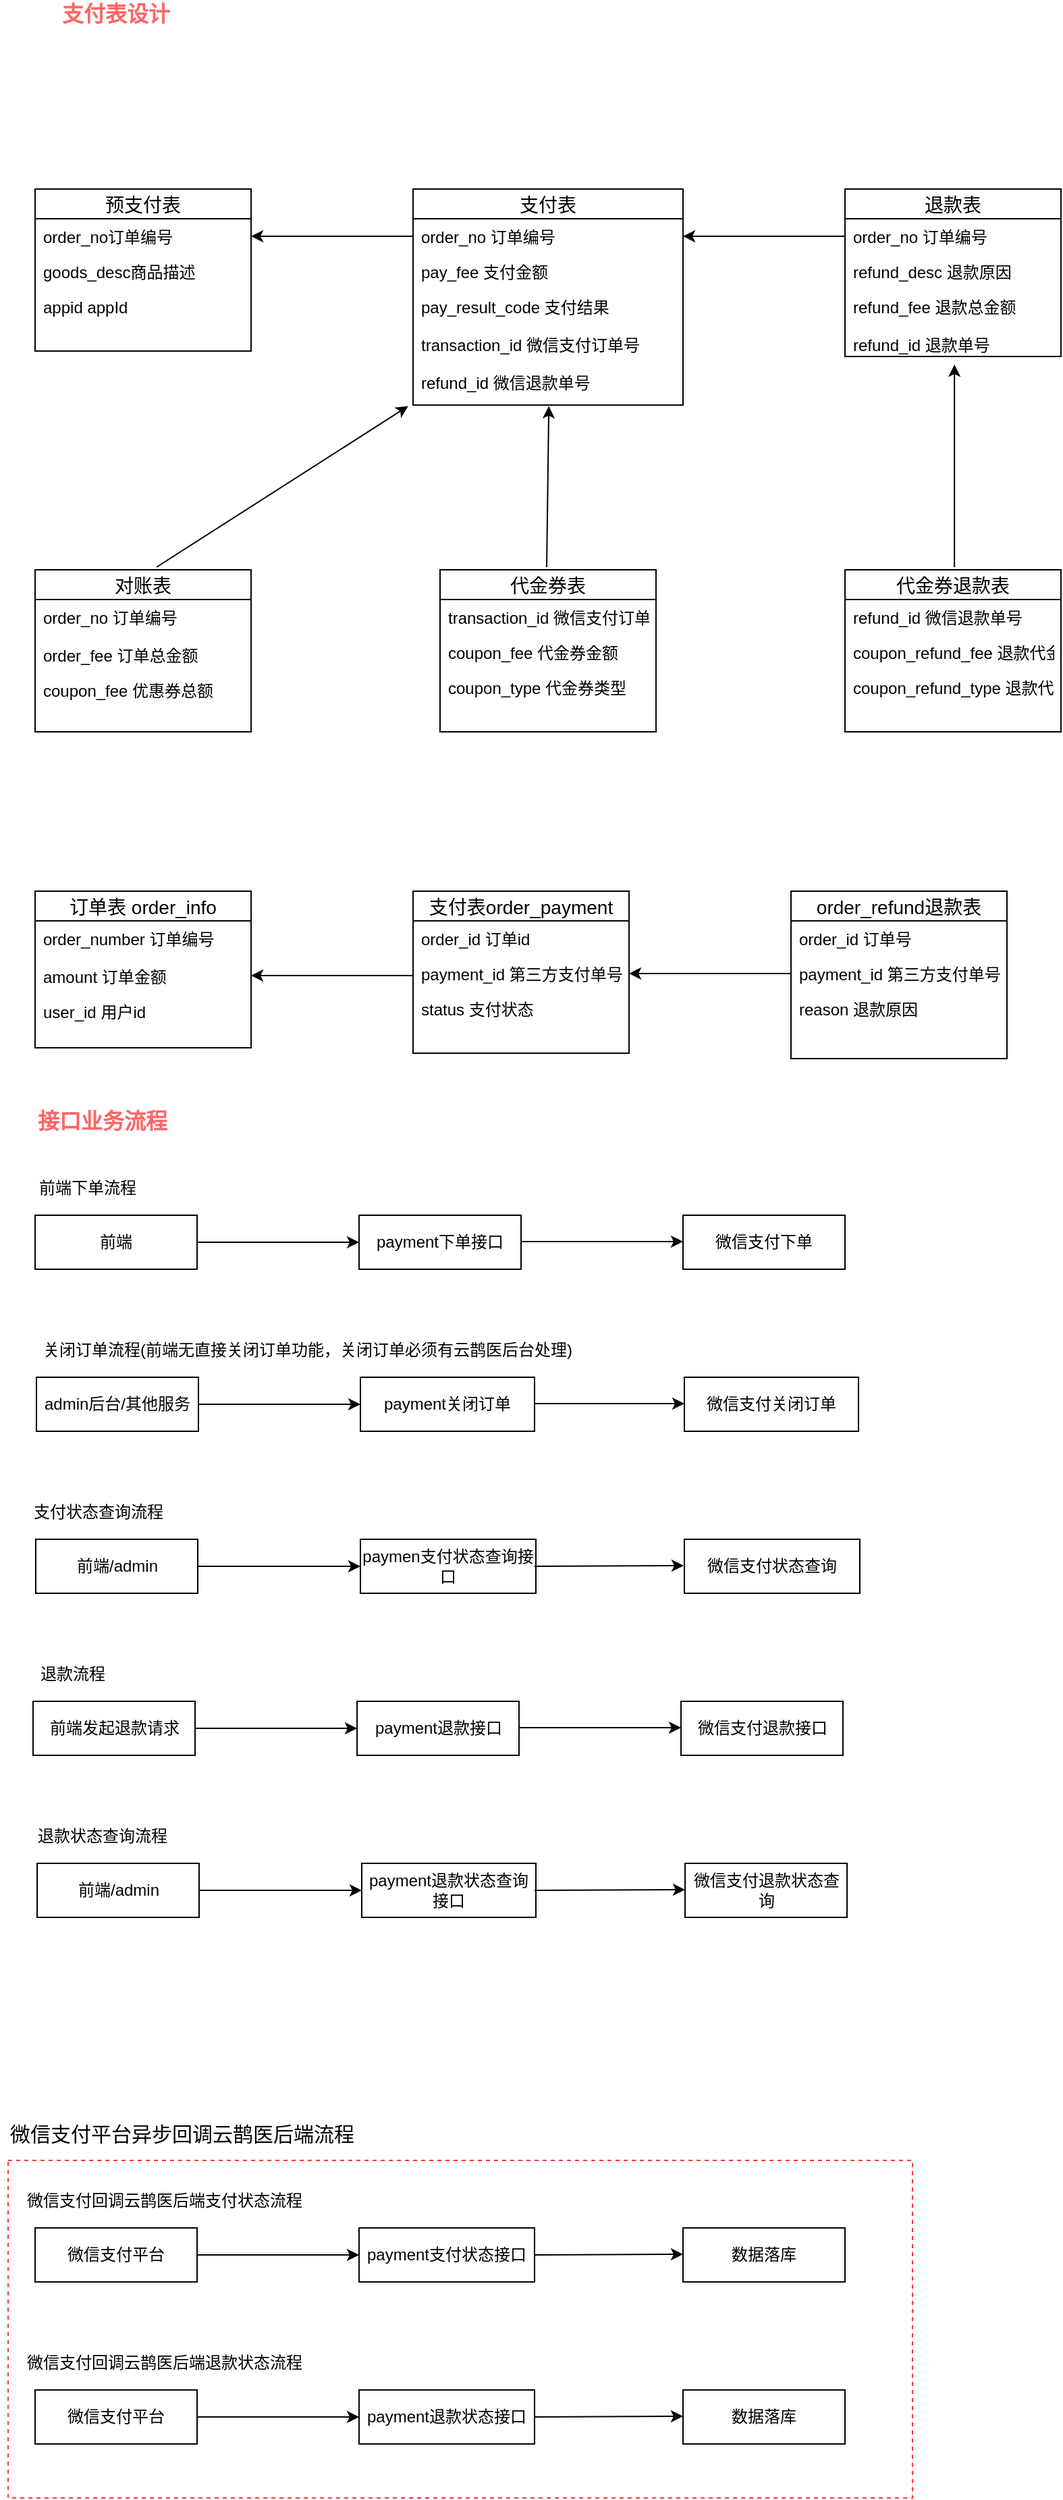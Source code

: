 <mxfile version="12.3.5" type="github" pages="1">
  <diagram id="xrXdwEM-tlKpLXVadPnm" name="第 1 页">
    <mxGraphModel dx="1550" dy="787" grid="1" gridSize="10" guides="1" tooltips="1" connect="1" arrows="1" fold="1" page="1" pageScale="1" pageWidth="1169" pageHeight="1654" math="0" shadow="0">
      <root>
        <mxCell id="0"/>
        <mxCell id="1" parent="0"/>
        <mxCell id="_7fp2GfrCFczivVZK0u0-68" value="" style="rounded=0;whiteSpace=wrap;html=1;fontColor=#000000;dashed=1;strokeColor=#FF3333;" vertex="1" parent="1">
          <mxGeometry x="100" y="1700" width="670" height="250" as="geometry"/>
        </mxCell>
        <mxCell id="gF-29q6ZPJOaGtryicZK-3" value="预支付表" style="swimlane;fontStyle=0;childLayout=stackLayout;horizontal=1;startSize=22;fillColor=none;horizontalStack=0;resizeParent=1;resizeParentMax=0;resizeLast=0;collapsible=1;marginBottom=0;swimlaneFillColor=#ffffff;align=center;fontSize=14;" parent="1" vertex="1">
          <mxGeometry x="120" y="240" width="160" height="120" as="geometry"/>
        </mxCell>
        <mxCell id="gF-29q6ZPJOaGtryicZK-5" value="order_no订单编号" style="text;strokeColor=none;fillColor=none;spacingLeft=4;spacingRight=4;overflow=hidden;rotatable=0;points=[[0,0.5],[1,0.5]];portConstraint=eastwest;fontSize=12;" parent="gF-29q6ZPJOaGtryicZK-3" vertex="1">
          <mxGeometry y="22" width="160" height="26" as="geometry"/>
        </mxCell>
        <mxCell id="gF-29q6ZPJOaGtryicZK-4" value="goods_desc商品描述" style="text;strokeColor=none;fillColor=none;spacingLeft=4;spacingRight=4;overflow=hidden;rotatable=0;points=[[0,0.5],[1,0.5]];portConstraint=eastwest;fontSize=12;" parent="gF-29q6ZPJOaGtryicZK-3" vertex="1">
          <mxGeometry y="48" width="160" height="26" as="geometry"/>
        </mxCell>
        <mxCell id="gF-29q6ZPJOaGtryicZK-6" value="appid appId" style="text;strokeColor=none;fillColor=none;spacingLeft=4;spacingRight=4;overflow=hidden;rotatable=0;points=[[0,0.5],[1,0.5]];portConstraint=eastwest;fontSize=12;" parent="gF-29q6ZPJOaGtryicZK-3" vertex="1">
          <mxGeometry y="74" width="160" height="46" as="geometry"/>
        </mxCell>
        <mxCell id="gF-29q6ZPJOaGtryicZK-7" value="支付表" style="swimlane;fontStyle=0;childLayout=stackLayout;horizontal=1;startSize=22;fillColor=none;horizontalStack=0;resizeParent=1;resizeParentMax=0;resizeLast=0;collapsible=1;marginBottom=0;swimlaneFillColor=#ffffff;align=center;fontSize=14;" parent="1" vertex="1">
          <mxGeometry x="400" y="240" width="200" height="160" as="geometry"/>
        </mxCell>
        <mxCell id="gF-29q6ZPJOaGtryicZK-8" value="order_no 订单编号" style="text;strokeColor=none;fillColor=none;spacingLeft=4;spacingRight=4;overflow=hidden;rotatable=0;points=[[0,0.5],[1,0.5]];portConstraint=eastwest;fontSize=12;" parent="gF-29q6ZPJOaGtryicZK-7" vertex="1">
          <mxGeometry y="22" width="200" height="26" as="geometry"/>
        </mxCell>
        <mxCell id="gF-29q6ZPJOaGtryicZK-9" value="pay_fee 支付金额" style="text;strokeColor=none;fillColor=none;spacingLeft=4;spacingRight=4;overflow=hidden;rotatable=0;points=[[0,0.5],[1,0.5]];portConstraint=eastwest;fontSize=12;" parent="gF-29q6ZPJOaGtryicZK-7" vertex="1">
          <mxGeometry y="48" width="200" height="26" as="geometry"/>
        </mxCell>
        <mxCell id="gF-29q6ZPJOaGtryicZK-10" value="pay_result_code 支付结果&#xa;&#xa;transaction_id 微信支付订单号&#xa;&#xa;refund_id 微信退款单号" style="text;strokeColor=none;fillColor=none;spacingLeft=4;spacingRight=4;overflow=hidden;rotatable=0;points=[[0,0.5],[1,0.5]];portConstraint=eastwest;fontSize=12;" parent="gF-29q6ZPJOaGtryicZK-7" vertex="1">
          <mxGeometry y="74" width="200" height="86" as="geometry"/>
        </mxCell>
        <mxCell id="gF-29q6ZPJOaGtryicZK-11" value="退款表" style="swimlane;fontStyle=0;childLayout=stackLayout;horizontal=1;startSize=22;fillColor=none;horizontalStack=0;resizeParent=1;resizeParentMax=0;resizeLast=0;collapsible=1;marginBottom=0;swimlaneFillColor=#ffffff;align=center;fontSize=14;" parent="1" vertex="1">
          <mxGeometry x="720" y="240" width="160" height="124" as="geometry"/>
        </mxCell>
        <mxCell id="gF-29q6ZPJOaGtryicZK-12" value="order_no 订单编号" style="text;strokeColor=none;fillColor=none;spacingLeft=4;spacingRight=4;overflow=hidden;rotatable=0;points=[[0,0.5],[1,0.5]];portConstraint=eastwest;fontSize=12;" parent="gF-29q6ZPJOaGtryicZK-11" vertex="1">
          <mxGeometry y="22" width="160" height="26" as="geometry"/>
        </mxCell>
        <mxCell id="gF-29q6ZPJOaGtryicZK-13" value="refund_desc 退款原因" style="text;strokeColor=none;fillColor=none;spacingLeft=4;spacingRight=4;overflow=hidden;rotatable=0;points=[[0,0.5],[1,0.5]];portConstraint=eastwest;fontSize=12;" parent="gF-29q6ZPJOaGtryicZK-11" vertex="1">
          <mxGeometry y="48" width="160" height="26" as="geometry"/>
        </mxCell>
        <mxCell id="gF-29q6ZPJOaGtryicZK-14" value="refund_fee 退款总金额&#xa;&#xa;refund_id 退款单号" style="text;strokeColor=none;fillColor=none;spacingLeft=4;spacingRight=4;overflow=hidden;rotatable=0;points=[[0,0.5],[1,0.5]];portConstraint=eastwest;fontSize=12;" parent="gF-29q6ZPJOaGtryicZK-11" vertex="1">
          <mxGeometry y="74" width="160" height="50" as="geometry"/>
        </mxCell>
        <mxCell id="gF-29q6ZPJOaGtryicZK-17" value="代金券表" style="swimlane;fontStyle=0;childLayout=stackLayout;horizontal=1;startSize=22;fillColor=none;horizontalStack=0;resizeParent=1;resizeParentMax=0;resizeLast=0;collapsible=1;marginBottom=0;swimlaneFillColor=#ffffff;align=center;fontSize=14;" parent="1" vertex="1">
          <mxGeometry x="420" y="522" width="160" height="120" as="geometry"/>
        </mxCell>
        <mxCell id="gF-29q6ZPJOaGtryicZK-18" value="transaction_id 微信支付订单号" style="text;strokeColor=none;fillColor=none;spacingLeft=4;spacingRight=4;overflow=hidden;rotatable=0;points=[[0,0.5],[1,0.5]];portConstraint=eastwest;fontSize=12;" parent="gF-29q6ZPJOaGtryicZK-17" vertex="1">
          <mxGeometry y="22" width="160" height="26" as="geometry"/>
        </mxCell>
        <mxCell id="gF-29q6ZPJOaGtryicZK-19" value="coupon_fee 代金券金额" style="text;strokeColor=none;fillColor=none;spacingLeft=4;spacingRight=4;overflow=hidden;rotatable=0;points=[[0,0.5],[1,0.5]];portConstraint=eastwest;fontSize=12;" parent="gF-29q6ZPJOaGtryicZK-17" vertex="1">
          <mxGeometry y="48" width="160" height="26" as="geometry"/>
        </mxCell>
        <mxCell id="gF-29q6ZPJOaGtryicZK-20" value="coupon_type 代金券类型" style="text;strokeColor=none;fillColor=none;spacingLeft=4;spacingRight=4;overflow=hidden;rotatable=0;points=[[0,0.5],[1,0.5]];portConstraint=eastwest;fontSize=12;" parent="gF-29q6ZPJOaGtryicZK-17" vertex="1">
          <mxGeometry y="74" width="160" height="46" as="geometry"/>
        </mxCell>
        <mxCell id="gF-29q6ZPJOaGtryicZK-25" value="代金券退款表" style="swimlane;fontStyle=0;childLayout=stackLayout;horizontal=1;startSize=22;fillColor=none;horizontalStack=0;resizeParent=1;resizeParentMax=0;resizeLast=0;collapsible=1;marginBottom=0;swimlaneFillColor=#ffffff;align=center;fontSize=14;" parent="1" vertex="1">
          <mxGeometry x="720" y="522" width="160" height="120" as="geometry"/>
        </mxCell>
        <mxCell id="gF-29q6ZPJOaGtryicZK-26" value="refund_id 微信退款单号" style="text;strokeColor=none;fillColor=none;spacingLeft=4;spacingRight=4;overflow=hidden;rotatable=0;points=[[0,0.5],[1,0.5]];portConstraint=eastwest;fontSize=12;" parent="gF-29q6ZPJOaGtryicZK-25" vertex="1">
          <mxGeometry y="22" width="160" height="26" as="geometry"/>
        </mxCell>
        <mxCell id="gF-29q6ZPJOaGtryicZK-27" value="coupon_refund_fee 退款代金券金额" style="text;strokeColor=none;fillColor=none;spacingLeft=4;spacingRight=4;overflow=hidden;rotatable=0;points=[[0,0.5],[1,0.5]];portConstraint=eastwest;fontSize=12;" parent="gF-29q6ZPJOaGtryicZK-25" vertex="1">
          <mxGeometry y="48" width="160" height="26" as="geometry"/>
        </mxCell>
        <mxCell id="gF-29q6ZPJOaGtryicZK-28" value="coupon_refund_type 退款代金券类型 " style="text;strokeColor=none;fillColor=none;spacingLeft=4;spacingRight=4;overflow=hidden;rotatable=0;points=[[0,0.5],[1,0.5]];portConstraint=eastwest;fontSize=12;" parent="gF-29q6ZPJOaGtryicZK-25" vertex="1">
          <mxGeometry y="74" width="160" height="46" as="geometry"/>
        </mxCell>
        <mxCell id="gF-29q6ZPJOaGtryicZK-33" value="" style="endArrow=classic;html=1;entryX=1;entryY=0.5;entryDx=0;entryDy=0;exitX=0;exitY=0.5;exitDx=0;exitDy=0;" parent="1" source="gF-29q6ZPJOaGtryicZK-8" target="gF-29q6ZPJOaGtryicZK-5" edge="1">
          <mxGeometry width="50" height="50" relative="1" as="geometry">
            <mxPoint x="360" y="210" as="sourcePoint"/>
            <mxPoint x="410" y="160" as="targetPoint"/>
          </mxGeometry>
        </mxCell>
        <mxCell id="gF-29q6ZPJOaGtryicZK-42" value="" style="endArrow=classic;html=1;entryX=1;entryY=0.5;entryDx=0;entryDy=0;exitX=0;exitY=0.5;exitDx=0;exitDy=0;" parent="1" source="gF-29q6ZPJOaGtryicZK-12" target="gF-29q6ZPJOaGtryicZK-8" edge="1">
          <mxGeometry width="50" height="50" relative="1" as="geometry">
            <mxPoint x="710" y="550" as="sourcePoint"/>
            <mxPoint x="660" y="450" as="targetPoint"/>
          </mxGeometry>
        </mxCell>
        <mxCell id="gF-29q6ZPJOaGtryicZK-44" value="" style="endArrow=classic;html=1;entryX=0.458;entryY=1.009;entryDx=0;entryDy=0;entryPerimeter=0;" parent="1" edge="1">
          <mxGeometry width="50" height="50" relative="1" as="geometry">
            <mxPoint x="499" y="520" as="sourcePoint"/>
            <mxPoint x="500.6" y="400.774" as="targetPoint"/>
          </mxGeometry>
        </mxCell>
        <mxCell id="gF-29q6ZPJOaGtryicZK-45" value="" style="endArrow=classic;html=1;entryX=0.563;entryY=1.12;entryDx=0;entryDy=0;entryPerimeter=0;exitX=0.563;exitY=-0.017;exitDx=0;exitDy=0;exitPerimeter=0;" parent="1" edge="1">
          <mxGeometry width="50" height="50" relative="1" as="geometry">
            <mxPoint x="801.08" y="519.96" as="sourcePoint"/>
            <mxPoint x="801.08" y="370" as="targetPoint"/>
          </mxGeometry>
        </mxCell>
        <mxCell id="_7fp2GfrCFczivVZK0u0-1" value="对账表" style="swimlane;fontStyle=0;childLayout=stackLayout;horizontal=1;startSize=22;fillColor=none;horizontalStack=0;resizeParent=1;resizeParentMax=0;resizeLast=0;collapsible=1;marginBottom=0;swimlaneFillColor=#ffffff;align=center;fontSize=14;" vertex="1" parent="1">
          <mxGeometry x="120" y="522" width="160" height="120" as="geometry"/>
        </mxCell>
        <mxCell id="_7fp2GfrCFczivVZK0u0-2" value="order_no 订单编号" style="text;strokeColor=none;fillColor=none;spacingLeft=4;spacingRight=4;overflow=hidden;rotatable=0;points=[[0,0.5],[1,0.5]];portConstraint=eastwest;fontSize=12;" vertex="1" parent="_7fp2GfrCFczivVZK0u0-1">
          <mxGeometry y="22" width="160" height="28" as="geometry"/>
        </mxCell>
        <mxCell id="_7fp2GfrCFczivVZK0u0-3" value="order_fee 订单总金额" style="text;strokeColor=none;fillColor=none;spacingLeft=4;spacingRight=4;overflow=hidden;rotatable=0;points=[[0,0.5],[1,0.5]];portConstraint=eastwest;fontSize=12;" vertex="1" parent="_7fp2GfrCFczivVZK0u0-1">
          <mxGeometry y="50" width="160" height="26" as="geometry"/>
        </mxCell>
        <mxCell id="_7fp2GfrCFczivVZK0u0-4" value="coupon_fee 优惠券总额" style="text;strokeColor=none;fillColor=none;spacingLeft=4;spacingRight=4;overflow=hidden;rotatable=0;points=[[0,0.5],[1,0.5]];portConstraint=eastwest;fontSize=12;" vertex="1" parent="_7fp2GfrCFczivVZK0u0-1">
          <mxGeometry y="76" width="160" height="44" as="geometry"/>
        </mxCell>
        <mxCell id="_7fp2GfrCFczivVZK0u0-5" value="" style="endArrow=classic;html=1;entryX=-0.018;entryY=1.009;entryDx=0;entryDy=0;entryPerimeter=0;" edge="1" parent="1" target="gF-29q6ZPJOaGtryicZK-10">
          <mxGeometry width="50" height="50" relative="1" as="geometry">
            <mxPoint x="210" y="520" as="sourcePoint"/>
            <mxPoint x="260" y="470" as="targetPoint"/>
          </mxGeometry>
        </mxCell>
        <mxCell id="_7fp2GfrCFczivVZK0u0-6" value="订单表 order_info" style="swimlane;fontStyle=0;childLayout=stackLayout;horizontal=1;startSize=22;fillColor=none;horizontalStack=0;resizeParent=1;resizeParentMax=0;resizeLast=0;collapsible=1;marginBottom=0;swimlaneFillColor=#ffffff;align=center;fontSize=14;" vertex="1" parent="1">
          <mxGeometry x="120" y="760" width="160" height="116" as="geometry"/>
        </mxCell>
        <mxCell id="_7fp2GfrCFczivVZK0u0-7" value="order_number 订单编号" style="text;strokeColor=none;fillColor=none;spacingLeft=4;spacingRight=4;overflow=hidden;rotatable=0;points=[[0,0.5],[1,0.5]];portConstraint=eastwest;fontSize=12;" vertex="1" parent="_7fp2GfrCFczivVZK0u0-6">
          <mxGeometry y="22" width="160" height="28" as="geometry"/>
        </mxCell>
        <mxCell id="_7fp2GfrCFczivVZK0u0-8" value="amount 订单金额" style="text;strokeColor=none;fillColor=none;spacingLeft=4;spacingRight=4;overflow=hidden;rotatable=0;points=[[0,0.5],[1,0.5]];portConstraint=eastwest;fontSize=12;" vertex="1" parent="_7fp2GfrCFczivVZK0u0-6">
          <mxGeometry y="50" width="160" height="26" as="geometry"/>
        </mxCell>
        <mxCell id="_7fp2GfrCFczivVZK0u0-9" value="user_id 用户id" style="text;strokeColor=none;fillColor=none;spacingLeft=4;spacingRight=4;overflow=hidden;rotatable=0;points=[[0,0.5],[1,0.5]];portConstraint=eastwest;fontSize=12;" vertex="1" parent="_7fp2GfrCFczivVZK0u0-6">
          <mxGeometry y="76" width="160" height="40" as="geometry"/>
        </mxCell>
        <mxCell id="_7fp2GfrCFczivVZK0u0-10" value="支付表order_payment" style="swimlane;fontStyle=0;childLayout=stackLayout;horizontal=1;startSize=22;fillColor=none;horizontalStack=0;resizeParent=1;resizeParentMax=0;resizeLast=0;collapsible=1;marginBottom=0;swimlaneFillColor=#ffffff;align=center;fontSize=14;" vertex="1" parent="1">
          <mxGeometry x="400" y="760" width="160" height="120" as="geometry"/>
        </mxCell>
        <mxCell id="_7fp2GfrCFczivVZK0u0-11" value="order_id 订单id" style="text;strokeColor=none;fillColor=none;spacingLeft=4;spacingRight=4;overflow=hidden;rotatable=0;points=[[0,0.5],[1,0.5]];portConstraint=eastwest;fontSize=12;" vertex="1" parent="_7fp2GfrCFczivVZK0u0-10">
          <mxGeometry y="22" width="160" height="26" as="geometry"/>
        </mxCell>
        <mxCell id="_7fp2GfrCFczivVZK0u0-12" value="payment_id 第三方支付单号" style="text;strokeColor=none;fillColor=none;spacingLeft=4;spacingRight=4;overflow=hidden;rotatable=0;points=[[0,0.5],[1,0.5]];portConstraint=eastwest;fontSize=12;" vertex="1" parent="_7fp2GfrCFczivVZK0u0-10">
          <mxGeometry y="48" width="160" height="26" as="geometry"/>
        </mxCell>
        <mxCell id="_7fp2GfrCFczivVZK0u0-13" value="status 支付状态" style="text;strokeColor=none;fillColor=none;spacingLeft=4;spacingRight=4;overflow=hidden;rotatable=0;points=[[0,0.5],[1,0.5]];portConstraint=eastwest;fontSize=12;" vertex="1" parent="_7fp2GfrCFczivVZK0u0-10">
          <mxGeometry y="74" width="160" height="46" as="geometry"/>
        </mxCell>
        <mxCell id="_7fp2GfrCFczivVZK0u0-14" value="order_refund退款表" style="swimlane;fontStyle=0;childLayout=stackLayout;horizontal=1;startSize=22;fillColor=none;horizontalStack=0;resizeParent=1;resizeParentMax=0;resizeLast=0;collapsible=1;marginBottom=0;swimlaneFillColor=#ffffff;align=center;fontSize=14;" vertex="1" parent="1">
          <mxGeometry x="680" y="760" width="160" height="124" as="geometry"/>
        </mxCell>
        <mxCell id="_7fp2GfrCFczivVZK0u0-15" value="order_id 订单号" style="text;strokeColor=none;fillColor=none;spacingLeft=4;spacingRight=4;overflow=hidden;rotatable=0;points=[[0,0.5],[1,0.5]];portConstraint=eastwest;fontSize=12;" vertex="1" parent="_7fp2GfrCFczivVZK0u0-14">
          <mxGeometry y="22" width="160" height="26" as="geometry"/>
        </mxCell>
        <mxCell id="_7fp2GfrCFczivVZK0u0-16" value="payment_id 第三方支付单号" style="text;strokeColor=none;fillColor=none;spacingLeft=4;spacingRight=4;overflow=hidden;rotatable=0;points=[[0,0.5],[1,0.5]];portConstraint=eastwest;fontSize=12;" vertex="1" parent="_7fp2GfrCFczivVZK0u0-14">
          <mxGeometry y="48" width="160" height="26" as="geometry"/>
        </mxCell>
        <mxCell id="_7fp2GfrCFczivVZK0u0-17" value="reason 退款原因" style="text;strokeColor=none;fillColor=none;spacingLeft=4;spacingRight=4;overflow=hidden;rotatable=0;points=[[0,0.5],[1,0.5]];portConstraint=eastwest;fontSize=12;" vertex="1" parent="_7fp2GfrCFczivVZK0u0-14">
          <mxGeometry y="74" width="160" height="50" as="geometry"/>
        </mxCell>
        <mxCell id="_7fp2GfrCFczivVZK0u0-18" value="" style="endArrow=classic;html=1;entryX=1;entryY=0.5;entryDx=0;entryDy=0;exitX=0;exitY=0.5;exitDx=0;exitDy=0;" edge="1" parent="1" source="_7fp2GfrCFczivVZK0u0-16" target="_7fp2GfrCFczivVZK0u0-12">
          <mxGeometry width="50" height="50" relative="1" as="geometry">
            <mxPoint x="660" y="960" as="sourcePoint"/>
            <mxPoint x="710" y="910" as="targetPoint"/>
          </mxGeometry>
        </mxCell>
        <mxCell id="_7fp2GfrCFczivVZK0u0-19" value="" style="endArrow=classic;html=1;entryX=1;entryY=0.5;entryDx=0;entryDy=0;exitX=0;exitY=0.5;exitDx=0;exitDy=0;" edge="1" parent="1">
          <mxGeometry width="50" height="50" relative="1" as="geometry">
            <mxPoint x="400" y="822.5" as="sourcePoint"/>
            <mxPoint x="280" y="822.5" as="targetPoint"/>
          </mxGeometry>
        </mxCell>
        <mxCell id="_7fp2GfrCFczivVZK0u0-20" value="&lt;font style=&quot;font-size: 16px&quot; color=&quot;#ff6666&quot;&gt;&lt;b&gt;支付表设计&lt;/b&gt;&lt;/font&gt;" style="text;html=1;strokeColor=none;fillColor=none;align=center;verticalAlign=middle;whiteSpace=wrap;rounded=0;" vertex="1" parent="1">
          <mxGeometry x="120" y="100" width="120" height="20" as="geometry"/>
        </mxCell>
        <mxCell id="_7fp2GfrCFczivVZK0u0-21" value="前端" style="rounded=0;whiteSpace=wrap;html=1;" vertex="1" parent="1">
          <mxGeometry x="120" y="1000" width="120" height="40" as="geometry"/>
        </mxCell>
        <mxCell id="_7fp2GfrCFczivVZK0u0-22" value="&lt;font color=&quot;#ff6666&quot;&gt;&lt;span style=&quot;font-size: 16px&quot;&gt;&lt;b&gt;接口业务流程&lt;/b&gt;&lt;/span&gt;&lt;/font&gt;" style="text;html=1;strokeColor=none;fillColor=none;align=center;verticalAlign=middle;whiteSpace=wrap;rounded=0;" vertex="1" parent="1">
          <mxGeometry x="110" y="920" width="120" height="20" as="geometry"/>
        </mxCell>
        <mxCell id="_7fp2GfrCFczivVZK0u0-23" value="payment下单接口" style="rounded=0;whiteSpace=wrap;html=1;" vertex="1" parent="1">
          <mxGeometry x="360" y="1000" width="120" height="40" as="geometry"/>
        </mxCell>
        <mxCell id="_7fp2GfrCFczivVZK0u0-24" value="微信支付下单" style="rounded=0;whiteSpace=wrap;html=1;" vertex="1" parent="1">
          <mxGeometry x="600" y="1000" width="120" height="40" as="geometry"/>
        </mxCell>
        <mxCell id="_7fp2GfrCFczivVZK0u0-25" value="" style="endArrow=classic;html=1;exitX=1;exitY=0.5;exitDx=0;exitDy=0;entryX=0;entryY=0.5;entryDx=0;entryDy=0;" edge="1" parent="1" source="_7fp2GfrCFczivVZK0u0-21" target="_7fp2GfrCFczivVZK0u0-23">
          <mxGeometry width="50" height="50" relative="1" as="geometry">
            <mxPoint x="300" y="920" as="sourcePoint"/>
            <mxPoint x="300" y="940" as="targetPoint"/>
          </mxGeometry>
        </mxCell>
        <mxCell id="_7fp2GfrCFczivVZK0u0-26" value="" style="endArrow=classic;html=1;exitX=1;exitY=0.5;exitDx=0;exitDy=0;entryX=0;entryY=0.5;entryDx=0;entryDy=0;" edge="1" parent="1">
          <mxGeometry width="50" height="50" relative="1" as="geometry">
            <mxPoint x="480" y="1019.5" as="sourcePoint"/>
            <mxPoint x="600" y="1019.5" as="targetPoint"/>
          </mxGeometry>
        </mxCell>
        <mxCell id="_7fp2GfrCFczivVZK0u0-27" value="前端下单流程" style="text;html=1;strokeColor=none;fillColor=none;align=center;verticalAlign=middle;whiteSpace=wrap;rounded=0;" vertex="1" parent="1">
          <mxGeometry x="94" y="970" width="130" height="20" as="geometry"/>
        </mxCell>
        <mxCell id="_7fp2GfrCFczivVZK0u0-28" value="admin后台/其他服务" style="rounded=0;whiteSpace=wrap;html=1;" vertex="1" parent="1">
          <mxGeometry x="121" y="1120" width="120" height="40" as="geometry"/>
        </mxCell>
        <mxCell id="_7fp2GfrCFczivVZK0u0-29" value="payment关闭订单" style="rounded=0;whiteSpace=wrap;html=1;" vertex="1" parent="1">
          <mxGeometry x="361" y="1120" width="129" height="40" as="geometry"/>
        </mxCell>
        <mxCell id="_7fp2GfrCFczivVZK0u0-30" value="微信支付关闭订单" style="rounded=0;whiteSpace=wrap;html=1;" vertex="1" parent="1">
          <mxGeometry x="601" y="1120" width="129" height="40" as="geometry"/>
        </mxCell>
        <mxCell id="_7fp2GfrCFczivVZK0u0-31" value="" style="endArrow=classic;html=1;exitX=1;exitY=0.5;exitDx=0;exitDy=0;entryX=0;entryY=0.5;entryDx=0;entryDy=0;" edge="1" parent="1" source="_7fp2GfrCFczivVZK0u0-28" target="_7fp2GfrCFczivVZK0u0-29">
          <mxGeometry width="50" height="50" relative="1" as="geometry">
            <mxPoint x="301" y="1040" as="sourcePoint"/>
            <mxPoint x="301" y="1060" as="targetPoint"/>
          </mxGeometry>
        </mxCell>
        <mxCell id="_7fp2GfrCFczivVZK0u0-32" value="" style="endArrow=classic;html=1;entryX=0;entryY=0.5;entryDx=0;entryDy=0;exitX=1;exitY=0.488;exitDx=0;exitDy=0;exitPerimeter=0;" edge="1" parent="1" source="_7fp2GfrCFczivVZK0u0-29">
          <mxGeometry width="50" height="50" relative="1" as="geometry">
            <mxPoint x="500" y="1140" as="sourcePoint"/>
            <mxPoint x="601" y="1139.5" as="targetPoint"/>
          </mxGeometry>
        </mxCell>
        <mxCell id="_7fp2GfrCFczivVZK0u0-33" value="关闭订单流程(前端无直接关闭订单功能，关闭订单必须有云鹊医后台处理)" style="text;html=1;strokeColor=none;fillColor=none;align=center;verticalAlign=middle;whiteSpace=wrap;rounded=0;" vertex="1" parent="1">
          <mxGeometry x="110" y="1090" width="424" height="20" as="geometry"/>
        </mxCell>
        <mxCell id="_7fp2GfrCFczivVZK0u0-34" value="前端/admin" style="rounded=0;whiteSpace=wrap;html=1;" vertex="1" parent="1">
          <mxGeometry x="120.5" y="1240" width="120" height="40" as="geometry"/>
        </mxCell>
        <mxCell id="_7fp2GfrCFczivVZK0u0-35" value="paymen支付状态查询接口" style="rounded=0;whiteSpace=wrap;html=1;" vertex="1" parent="1">
          <mxGeometry x="361" y="1240" width="130" height="40" as="geometry"/>
        </mxCell>
        <mxCell id="_7fp2GfrCFczivVZK0u0-36" value="微信支付状态查询" style="rounded=0;whiteSpace=wrap;html=1;" vertex="1" parent="1">
          <mxGeometry x="601" y="1240" width="130" height="40" as="geometry"/>
        </mxCell>
        <mxCell id="_7fp2GfrCFczivVZK0u0-37" value="" style="endArrow=classic;html=1;exitX=1;exitY=0.5;exitDx=0;exitDy=0;entryX=0;entryY=0.5;entryDx=0;entryDy=0;" edge="1" parent="1" source="_7fp2GfrCFczivVZK0u0-34" target="_7fp2GfrCFczivVZK0u0-35">
          <mxGeometry width="50" height="50" relative="1" as="geometry">
            <mxPoint x="300.5" y="1160" as="sourcePoint"/>
            <mxPoint x="300.5" y="1180" as="targetPoint"/>
          </mxGeometry>
        </mxCell>
        <mxCell id="_7fp2GfrCFczivVZK0u0-38" value="" style="endArrow=classic;html=1;entryX=0;entryY=0.5;entryDx=0;entryDy=0;" edge="1" parent="1">
          <mxGeometry width="50" height="50" relative="1" as="geometry">
            <mxPoint x="490" y="1260" as="sourcePoint"/>
            <mxPoint x="600.5" y="1259.5" as="targetPoint"/>
          </mxGeometry>
        </mxCell>
        <mxCell id="_7fp2GfrCFczivVZK0u0-39" value="&lt;font&gt;支付状态查询流程&lt;/font&gt;" style="text;html=1;strokeColor=none;fillColor=none;align=center;verticalAlign=middle;whiteSpace=wrap;rounded=0;fontColor=#000000;" vertex="1" parent="1">
          <mxGeometry x="100" y="1210" width="134" height="20" as="geometry"/>
        </mxCell>
        <mxCell id="_7fp2GfrCFczivVZK0u0-40" value="前端发起退款请求" style="rounded=0;whiteSpace=wrap;html=1;" vertex="1" parent="1">
          <mxGeometry x="118.5" y="1360" width="120" height="40" as="geometry"/>
        </mxCell>
        <mxCell id="_7fp2GfrCFczivVZK0u0-41" value="payment退款接口" style="rounded=0;whiteSpace=wrap;html=1;" vertex="1" parent="1">
          <mxGeometry x="358.5" y="1360" width="120" height="40" as="geometry"/>
        </mxCell>
        <mxCell id="_7fp2GfrCFczivVZK0u0-42" value="微信支付退款接口" style="rounded=0;whiteSpace=wrap;html=1;" vertex="1" parent="1">
          <mxGeometry x="598.5" y="1360" width="120" height="40" as="geometry"/>
        </mxCell>
        <mxCell id="_7fp2GfrCFczivVZK0u0-43" value="" style="endArrow=classic;html=1;exitX=1;exitY=0.5;exitDx=0;exitDy=0;entryX=0;entryY=0.5;entryDx=0;entryDy=0;" edge="1" parent="1" source="_7fp2GfrCFczivVZK0u0-40" target="_7fp2GfrCFczivVZK0u0-41">
          <mxGeometry width="50" height="50" relative="1" as="geometry">
            <mxPoint x="298.5" y="1280" as="sourcePoint"/>
            <mxPoint x="298.5" y="1300" as="targetPoint"/>
          </mxGeometry>
        </mxCell>
        <mxCell id="_7fp2GfrCFczivVZK0u0-44" value="" style="endArrow=classic;html=1;exitX=1;exitY=0.5;exitDx=0;exitDy=0;entryX=0;entryY=0.5;entryDx=0;entryDy=0;" edge="1" parent="1">
          <mxGeometry width="50" height="50" relative="1" as="geometry">
            <mxPoint x="478.5" y="1379.5" as="sourcePoint"/>
            <mxPoint x="598.5" y="1379.5" as="targetPoint"/>
          </mxGeometry>
        </mxCell>
        <mxCell id="_7fp2GfrCFczivVZK0u0-45" value="退款流程" style="text;html=1;strokeColor=none;fillColor=none;align=center;verticalAlign=middle;whiteSpace=wrap;rounded=0;fontColor=#000000;" vertex="1" parent="1">
          <mxGeometry x="100" y="1330" width="96" height="20" as="geometry"/>
        </mxCell>
        <mxCell id="_7fp2GfrCFczivVZK0u0-46" value="前端/admin" style="rounded=0;whiteSpace=wrap;html=1;" vertex="1" parent="1">
          <mxGeometry x="121.5" y="1480" width="120" height="40" as="geometry"/>
        </mxCell>
        <mxCell id="_7fp2GfrCFczivVZK0u0-47" value="payment退款状态查询接口" style="rounded=0;whiteSpace=wrap;html=1;" vertex="1" parent="1">
          <mxGeometry x="362" y="1480" width="129" height="40" as="geometry"/>
        </mxCell>
        <mxCell id="_7fp2GfrCFczivVZK0u0-48" value="微信支付退款状态查询" style="rounded=0;whiteSpace=wrap;html=1;" vertex="1" parent="1">
          <mxGeometry x="601.5" y="1480" width="120" height="40" as="geometry"/>
        </mxCell>
        <mxCell id="_7fp2GfrCFczivVZK0u0-49" value="" style="endArrow=classic;html=1;exitX=1;exitY=0.5;exitDx=0;exitDy=0;entryX=0;entryY=0.5;entryDx=0;entryDy=0;" edge="1" parent="1" source="_7fp2GfrCFczivVZK0u0-46" target="_7fp2GfrCFczivVZK0u0-47">
          <mxGeometry width="50" height="50" relative="1" as="geometry">
            <mxPoint x="301.5" y="1400" as="sourcePoint"/>
            <mxPoint x="301.5" y="1420" as="targetPoint"/>
          </mxGeometry>
        </mxCell>
        <mxCell id="_7fp2GfrCFczivVZK0u0-50" value="" style="endArrow=classic;html=1;entryX=0;entryY=0.5;entryDx=0;entryDy=0;" edge="1" parent="1">
          <mxGeometry width="50" height="50" relative="1" as="geometry">
            <mxPoint x="490" y="1500" as="sourcePoint"/>
            <mxPoint x="601.5" y="1499.5" as="targetPoint"/>
          </mxGeometry>
        </mxCell>
        <mxCell id="_7fp2GfrCFczivVZK0u0-51" value="退款状态查询流程" style="text;html=1;strokeColor=none;fillColor=none;align=center;verticalAlign=middle;whiteSpace=wrap;rounded=0;" vertex="1" parent="1">
          <mxGeometry x="103" y="1450" width="134" height="20" as="geometry"/>
        </mxCell>
        <mxCell id="_7fp2GfrCFczivVZK0u0-52" value="微信支付平台" style="rounded=0;whiteSpace=wrap;html=1;" vertex="1" parent="1">
          <mxGeometry x="120" y="1750" width="120" height="40" as="geometry"/>
        </mxCell>
        <mxCell id="_7fp2GfrCFczivVZK0u0-53" value="payment支付状态接口" style="rounded=0;whiteSpace=wrap;html=1;" vertex="1" parent="1">
          <mxGeometry x="360" y="1750" width="130" height="40" as="geometry"/>
        </mxCell>
        <mxCell id="_7fp2GfrCFczivVZK0u0-54" value="数据落库" style="rounded=0;whiteSpace=wrap;html=1;" vertex="1" parent="1">
          <mxGeometry x="600" y="1750" width="120" height="40" as="geometry"/>
        </mxCell>
        <mxCell id="_7fp2GfrCFczivVZK0u0-55" value="" style="endArrow=classic;html=1;exitX=1;exitY=0.5;exitDx=0;exitDy=0;entryX=0;entryY=0.5;entryDx=0;entryDy=0;" edge="1" parent="1" source="_7fp2GfrCFczivVZK0u0-52" target="_7fp2GfrCFczivVZK0u0-53">
          <mxGeometry width="50" height="50" relative="1" as="geometry">
            <mxPoint x="300" y="1670" as="sourcePoint"/>
            <mxPoint x="300" y="1690" as="targetPoint"/>
          </mxGeometry>
        </mxCell>
        <mxCell id="_7fp2GfrCFczivVZK0u0-56" value="" style="endArrow=classic;html=1;entryX=0;entryY=0.5;entryDx=0;entryDy=0;" edge="1" parent="1">
          <mxGeometry width="50" height="50" relative="1" as="geometry">
            <mxPoint x="490" y="1770" as="sourcePoint"/>
            <mxPoint x="600" y="1769.5" as="targetPoint"/>
          </mxGeometry>
        </mxCell>
        <mxCell id="_7fp2GfrCFczivVZK0u0-57" value="微信支付回调云鹊医后端支付状态流程" style="text;html=1;strokeColor=none;fillColor=none;align=center;verticalAlign=middle;whiteSpace=wrap;rounded=0;" vertex="1" parent="1">
          <mxGeometry x="112" y="1720" width="208" height="20" as="geometry"/>
        </mxCell>
        <mxCell id="_7fp2GfrCFczivVZK0u0-60" value="微信支付平台" style="rounded=0;whiteSpace=wrap;html=1;" vertex="1" parent="1">
          <mxGeometry x="120" y="1870" width="120" height="40" as="geometry"/>
        </mxCell>
        <mxCell id="_7fp2GfrCFczivVZK0u0-61" value="payment退款状态接口" style="rounded=0;whiteSpace=wrap;html=1;" vertex="1" parent="1">
          <mxGeometry x="360" y="1870" width="130" height="40" as="geometry"/>
        </mxCell>
        <mxCell id="_7fp2GfrCFczivVZK0u0-62" value="数据落库" style="rounded=0;whiteSpace=wrap;html=1;" vertex="1" parent="1">
          <mxGeometry x="600" y="1870" width="120" height="40" as="geometry"/>
        </mxCell>
        <mxCell id="_7fp2GfrCFczivVZK0u0-63" value="" style="endArrow=classic;html=1;exitX=1;exitY=0.5;exitDx=0;exitDy=0;entryX=0;entryY=0.5;entryDx=0;entryDy=0;" edge="1" parent="1" source="_7fp2GfrCFczivVZK0u0-60" target="_7fp2GfrCFczivVZK0u0-61">
          <mxGeometry width="50" height="50" relative="1" as="geometry">
            <mxPoint x="300" y="1790" as="sourcePoint"/>
            <mxPoint x="300" y="1810" as="targetPoint"/>
          </mxGeometry>
        </mxCell>
        <mxCell id="_7fp2GfrCFczivVZK0u0-64" value="" style="endArrow=classic;html=1;entryX=0;entryY=0.5;entryDx=0;entryDy=0;" edge="1" parent="1">
          <mxGeometry width="50" height="50" relative="1" as="geometry">
            <mxPoint x="490" y="1890" as="sourcePoint"/>
            <mxPoint x="600" y="1889.5" as="targetPoint"/>
          </mxGeometry>
        </mxCell>
        <mxCell id="_7fp2GfrCFczivVZK0u0-65" value="微信支付回调云鹊医后端退款状态流程" style="text;html=1;strokeColor=none;fillColor=none;align=center;verticalAlign=middle;whiteSpace=wrap;rounded=0;" vertex="1" parent="1">
          <mxGeometry x="112" y="1840" width="208" height="20" as="geometry"/>
        </mxCell>
        <mxCell id="_7fp2GfrCFczivVZK0u0-69" value="微信支付平台异步回调云鹊医后端流程" style="text;html=1;strokeColor=none;fillColor=none;align=center;verticalAlign=middle;whiteSpace=wrap;rounded=0;dashed=1;fontColor=#000000;fontSize=15;" vertex="1" parent="1">
          <mxGeometry x="94" y="1670" width="270" height="20" as="geometry"/>
        </mxCell>
      </root>
    </mxGraphModel>
  </diagram>
</mxfile>
